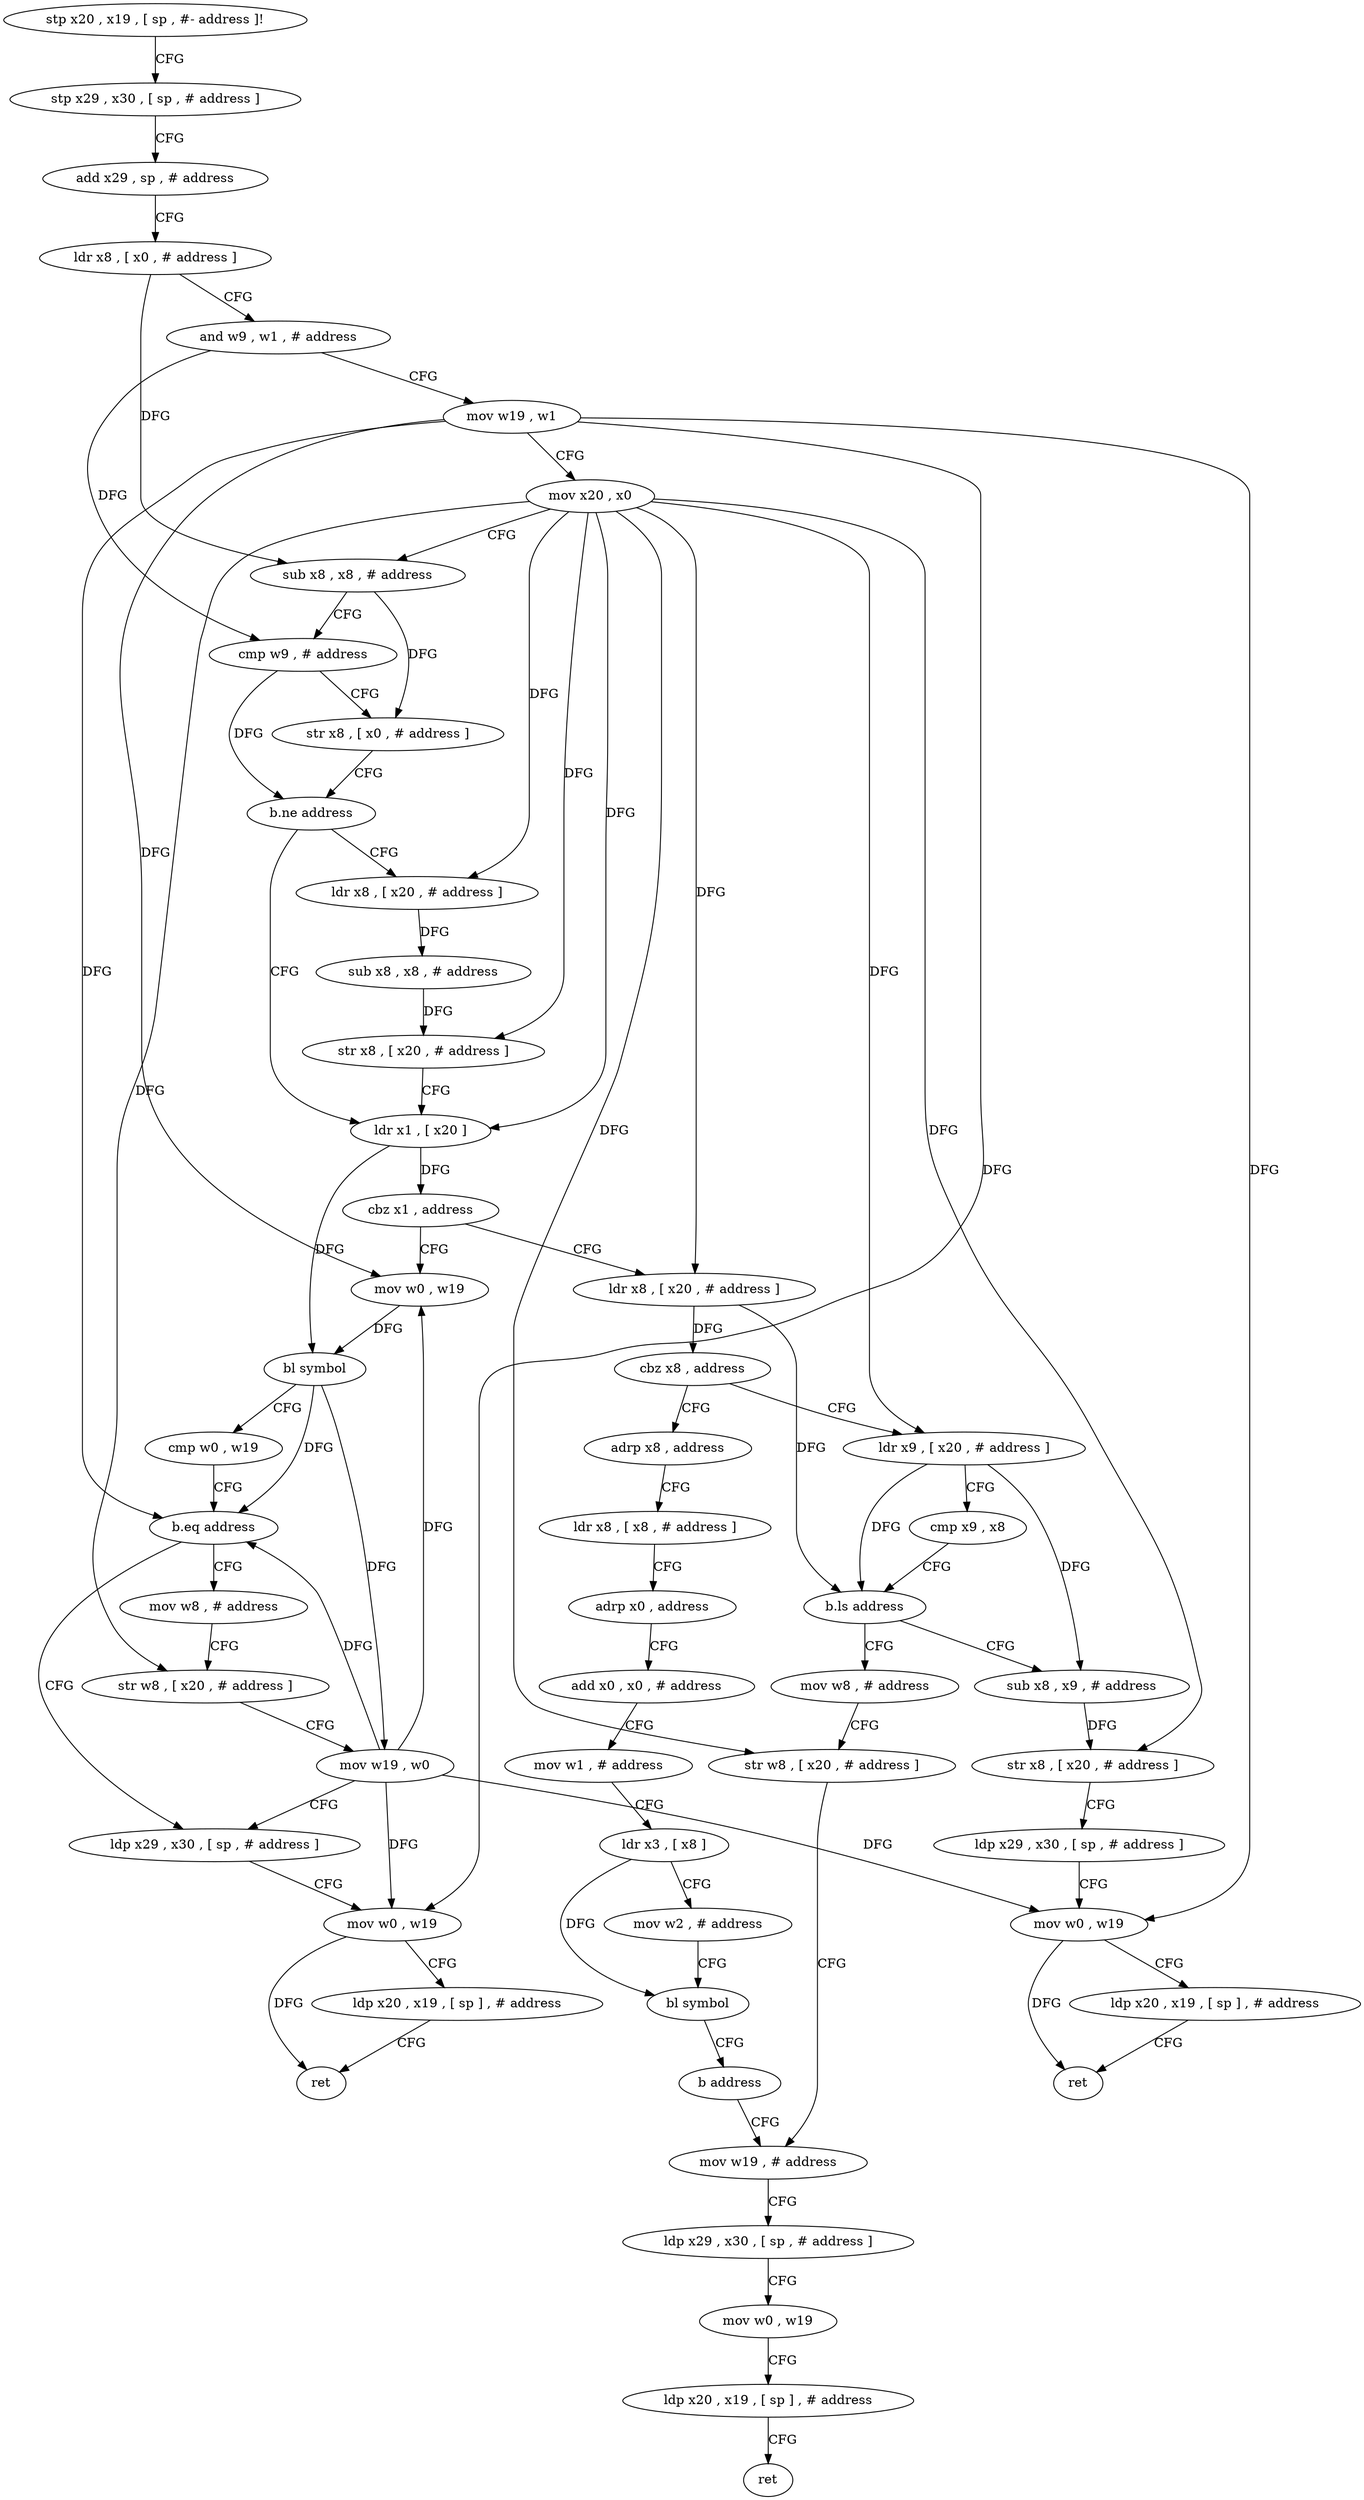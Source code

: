 digraph "func" {
"96372" [label = "stp x20 , x19 , [ sp , #- address ]!" ]
"96376" [label = "stp x29 , x30 , [ sp , # address ]" ]
"96380" [label = "add x29 , sp , # address" ]
"96384" [label = "ldr x8 , [ x0 , # address ]" ]
"96388" [label = "and w9 , w1 , # address" ]
"96392" [label = "mov w19 , w1" ]
"96396" [label = "mov x20 , x0" ]
"96400" [label = "sub x8 , x8 , # address" ]
"96404" [label = "cmp w9 , # address" ]
"96408" [label = "str x8 , [ x0 , # address ]" ]
"96412" [label = "b.ne address" ]
"96428" [label = "ldr x1 , [ x20 ]" ]
"96416" [label = "ldr x8 , [ x20 , # address ]" ]
"96432" [label = "cbz x1 , address" ]
"96480" [label = "ldr x8 , [ x20 , # address ]" ]
"96436" [label = "mov w0 , w19" ]
"96420" [label = "sub x8 , x8 , # address" ]
"96424" [label = "str x8 , [ x20 , # address ]" ]
"96484" [label = "cbz x8 , address" ]
"96552" [label = "adrp x8 , address" ]
"96488" [label = "ldr x9 , [ x20 , # address ]" ]
"96440" [label = "bl symbol" ]
"96444" [label = "cmp w0 , w19" ]
"96448" [label = "b.eq address" ]
"96464" [label = "ldp x29 , x30 , [ sp , # address ]" ]
"96452" [label = "mov w8 , # address" ]
"96556" [label = "ldr x8 , [ x8 , # address ]" ]
"96560" [label = "adrp x0 , address" ]
"96564" [label = "add x0 , x0 , # address" ]
"96568" [label = "mov w1 , # address" ]
"96572" [label = "ldr x3 , [ x8 ]" ]
"96576" [label = "mov w2 , # address" ]
"96580" [label = "bl symbol" ]
"96584" [label = "b address" ]
"96532" [label = "mov w19 , # address" ]
"96492" [label = "cmp x9 , x8" ]
"96496" [label = "b.ls address" ]
"96524" [label = "mov w8 , # address" ]
"96500" [label = "sub x8 , x9 , # address" ]
"96468" [label = "mov w0 , w19" ]
"96472" [label = "ldp x20 , x19 , [ sp ] , # address" ]
"96476" [label = "ret" ]
"96456" [label = "str w8 , [ x20 , # address ]" ]
"96460" [label = "mov w19 , w0" ]
"96536" [label = "ldp x29 , x30 , [ sp , # address ]" ]
"96540" [label = "mov w0 , w19" ]
"96544" [label = "ldp x20 , x19 , [ sp ] , # address" ]
"96548" [label = "ret" ]
"96528" [label = "str w8 , [ x20 , # address ]" ]
"96504" [label = "str x8 , [ x20 , # address ]" ]
"96508" [label = "ldp x29 , x30 , [ sp , # address ]" ]
"96512" [label = "mov w0 , w19" ]
"96516" [label = "ldp x20 , x19 , [ sp ] , # address" ]
"96520" [label = "ret" ]
"96372" -> "96376" [ label = "CFG" ]
"96376" -> "96380" [ label = "CFG" ]
"96380" -> "96384" [ label = "CFG" ]
"96384" -> "96388" [ label = "CFG" ]
"96384" -> "96400" [ label = "DFG" ]
"96388" -> "96392" [ label = "CFG" ]
"96388" -> "96404" [ label = "DFG" ]
"96392" -> "96396" [ label = "CFG" ]
"96392" -> "96436" [ label = "DFG" ]
"96392" -> "96448" [ label = "DFG" ]
"96392" -> "96468" [ label = "DFG" ]
"96392" -> "96512" [ label = "DFG" ]
"96396" -> "96400" [ label = "CFG" ]
"96396" -> "96428" [ label = "DFG" ]
"96396" -> "96416" [ label = "DFG" ]
"96396" -> "96424" [ label = "DFG" ]
"96396" -> "96480" [ label = "DFG" ]
"96396" -> "96488" [ label = "DFG" ]
"96396" -> "96456" [ label = "DFG" ]
"96396" -> "96528" [ label = "DFG" ]
"96396" -> "96504" [ label = "DFG" ]
"96400" -> "96404" [ label = "CFG" ]
"96400" -> "96408" [ label = "DFG" ]
"96404" -> "96408" [ label = "CFG" ]
"96404" -> "96412" [ label = "DFG" ]
"96408" -> "96412" [ label = "CFG" ]
"96412" -> "96428" [ label = "CFG" ]
"96412" -> "96416" [ label = "CFG" ]
"96428" -> "96432" [ label = "DFG" ]
"96428" -> "96440" [ label = "DFG" ]
"96416" -> "96420" [ label = "DFG" ]
"96432" -> "96480" [ label = "CFG" ]
"96432" -> "96436" [ label = "CFG" ]
"96480" -> "96484" [ label = "DFG" ]
"96480" -> "96496" [ label = "DFG" ]
"96436" -> "96440" [ label = "DFG" ]
"96420" -> "96424" [ label = "DFG" ]
"96424" -> "96428" [ label = "CFG" ]
"96484" -> "96552" [ label = "CFG" ]
"96484" -> "96488" [ label = "CFG" ]
"96552" -> "96556" [ label = "CFG" ]
"96488" -> "96492" [ label = "CFG" ]
"96488" -> "96496" [ label = "DFG" ]
"96488" -> "96500" [ label = "DFG" ]
"96440" -> "96444" [ label = "CFG" ]
"96440" -> "96448" [ label = "DFG" ]
"96440" -> "96460" [ label = "DFG" ]
"96444" -> "96448" [ label = "CFG" ]
"96448" -> "96464" [ label = "CFG" ]
"96448" -> "96452" [ label = "CFG" ]
"96464" -> "96468" [ label = "CFG" ]
"96452" -> "96456" [ label = "CFG" ]
"96556" -> "96560" [ label = "CFG" ]
"96560" -> "96564" [ label = "CFG" ]
"96564" -> "96568" [ label = "CFG" ]
"96568" -> "96572" [ label = "CFG" ]
"96572" -> "96576" [ label = "CFG" ]
"96572" -> "96580" [ label = "DFG" ]
"96576" -> "96580" [ label = "CFG" ]
"96580" -> "96584" [ label = "CFG" ]
"96584" -> "96532" [ label = "CFG" ]
"96532" -> "96536" [ label = "CFG" ]
"96492" -> "96496" [ label = "CFG" ]
"96496" -> "96524" [ label = "CFG" ]
"96496" -> "96500" [ label = "CFG" ]
"96524" -> "96528" [ label = "CFG" ]
"96500" -> "96504" [ label = "DFG" ]
"96468" -> "96472" [ label = "CFG" ]
"96468" -> "96476" [ label = "DFG" ]
"96472" -> "96476" [ label = "CFG" ]
"96456" -> "96460" [ label = "CFG" ]
"96460" -> "96464" [ label = "CFG" ]
"96460" -> "96436" [ label = "DFG" ]
"96460" -> "96448" [ label = "DFG" ]
"96460" -> "96468" [ label = "DFG" ]
"96460" -> "96512" [ label = "DFG" ]
"96536" -> "96540" [ label = "CFG" ]
"96540" -> "96544" [ label = "CFG" ]
"96544" -> "96548" [ label = "CFG" ]
"96528" -> "96532" [ label = "CFG" ]
"96504" -> "96508" [ label = "CFG" ]
"96508" -> "96512" [ label = "CFG" ]
"96512" -> "96516" [ label = "CFG" ]
"96512" -> "96520" [ label = "DFG" ]
"96516" -> "96520" [ label = "CFG" ]
}
